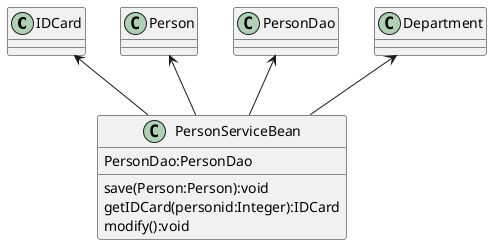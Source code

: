@startuml
class IDCard
class Person
class PersonDao
class Department

class PersonServiceBean{
PersonDao:PersonDao
save(Person:Person):void
getIDCard(personid:Integer):IDCard
modify():void
}

IDCard <-- PersonServiceBean
Person <-- PersonServiceBean
PersonDao <-- PersonServiceBean
Department <-- PersonServiceBean
@enduml